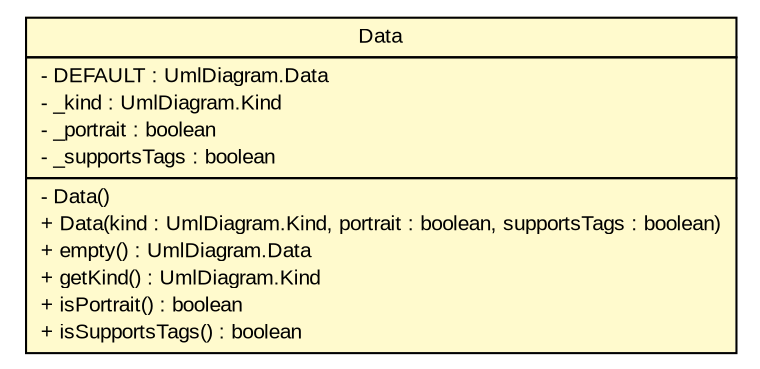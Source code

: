 #!/usr/local/bin/dot
#
# Class diagram 
# Generated by UMLGraph version R5_6_6-6-g3bdff0 (http://www.umlgraph.org/)
#

digraph G {
	edge [fontname="arial",fontsize=10,labelfontname="arial",labelfontsize=10];
	node [fontname="arial",fontsize=10,shape=plaintext];
	nodesep=0.25;
	ranksep=0.5;
	// org.tanjakostic.jcleancim.model.UmlDiagram.Data
	c190391 [label=<<table title="org.tanjakostic.jcleancim.model.UmlDiagram.Data" border="0" cellborder="1" cellspacing="0" cellpadding="2" port="p" bgcolor="lemonChiffon" href="./UmlDiagram.Data.html">
		<tr><td><table border="0" cellspacing="0" cellpadding="1">
<tr><td align="center" balign="center"> Data </td></tr>
		</table></td></tr>
		<tr><td><table border="0" cellspacing="0" cellpadding="1">
<tr><td align="left" balign="left"> - DEFAULT : UmlDiagram.Data </td></tr>
<tr><td align="left" balign="left"> - _kind : UmlDiagram.Kind </td></tr>
<tr><td align="left" balign="left"> - _portrait : boolean </td></tr>
<tr><td align="left" balign="left"> - _supportsTags : boolean </td></tr>
		</table></td></tr>
		<tr><td><table border="0" cellspacing="0" cellpadding="1">
<tr><td align="left" balign="left"> - Data() </td></tr>
<tr><td align="left" balign="left"> + Data(kind : UmlDiagram.Kind, portrait : boolean, supportsTags : boolean) </td></tr>
<tr><td align="left" balign="left"> + empty() : UmlDiagram.Data </td></tr>
<tr><td align="left" balign="left"> + getKind() : UmlDiagram.Kind </td></tr>
<tr><td align="left" balign="left"> + isPortrait() : boolean </td></tr>
<tr><td align="left" balign="left"> + isSupportsTags() : boolean </td></tr>
		</table></td></tr>
		</table>>, URL="./UmlDiagram.Data.html", fontname="arial", fontcolor="black", fontsize=10.0];
}

